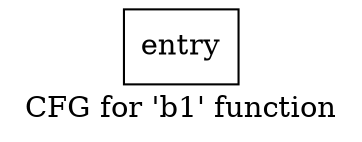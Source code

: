 digraph "CFG for 'b1' function" {
	label="CFG for 'b1' function";

	Node0x2173b90 [shape=record,label="{entry}"];
}
